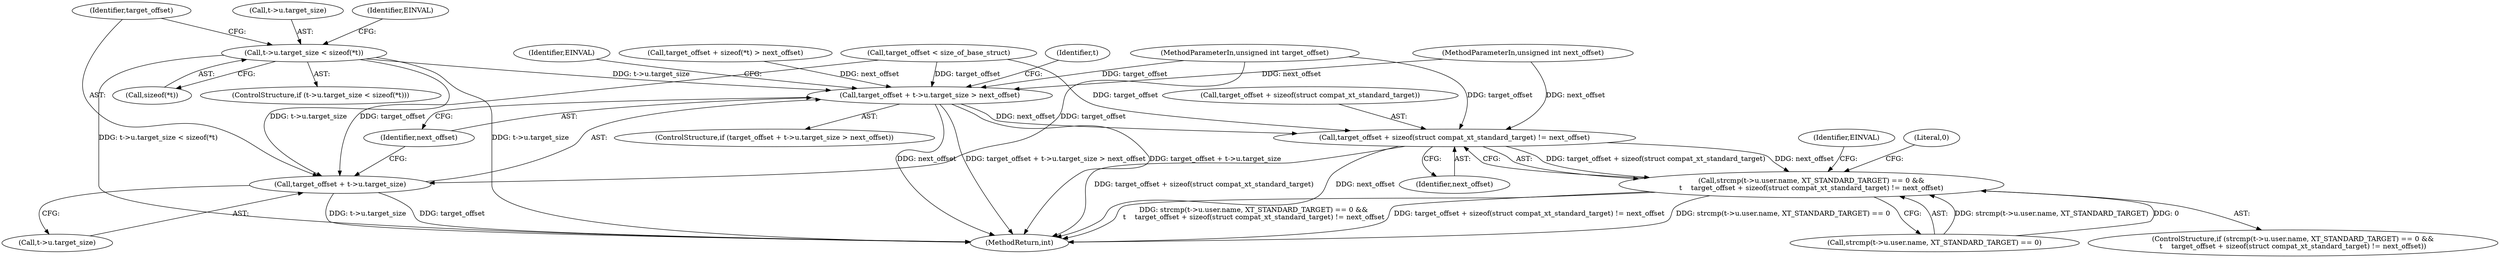 digraph "0_linux_ce683e5f9d045e5d67d1312a42b359cb2ab2a13c_6@API" {
"1000145" [label="(Call,t->u.target_size < sizeof(*t))"];
"1000158" [label="(Call,target_offset + t->u.target_size > next_offset)"];
"1000183" [label="(Call,target_offset + sizeof(struct compat_xt_standard_target) != next_offset)"];
"1000171" [label="(Call,strcmp(t->u.user.name, XT_STANDARD_TARGET) == 0 &&\n\t    target_offset + sizeof(struct compat_xt_standard_target) != next_offset)"];
"1000159" [label="(Call,target_offset + t->u.target_size)"];
"1000191" [label="(Identifier,EINVAL)"];
"1000177" [label="(Identifier,t)"];
"1000146" [label="(Call,t->u.target_size)"];
"1000183" [label="(Call,target_offset + sizeof(struct compat_xt_standard_target) != next_offset)"];
"1000169" [label="(Identifier,EINVAL)"];
"1000170" [label="(ControlStructure,if (strcmp(t->u.user.name, XT_STANDARD_TARGET) == 0 &&\n\t    target_offset + sizeof(struct compat_xt_standard_target) != next_offset))"];
"1000194" [label="(MethodReturn,int)"];
"1000166" [label="(Identifier,next_offset)"];
"1000144" [label="(ControlStructure,if (t->u.target_size < sizeof(*t)))"];
"1000160" [label="(Identifier,target_offset)"];
"1000158" [label="(Call,target_offset + t->u.target_size > next_offset)"];
"1000103" [label="(MethodParameterIn,unsigned int target_offset)"];
"1000151" [label="(Call,sizeof(*t))"];
"1000193" [label="(Literal,0)"];
"1000171" [label="(Call,strcmp(t->u.user.name, XT_STANDARD_TARGET) == 0 &&\n\t    target_offset + sizeof(struct compat_xt_standard_target) != next_offset)"];
"1000188" [label="(Identifier,next_offset)"];
"1000104" [label="(MethodParameterIn,unsigned int next_offset)"];
"1000157" [label="(ControlStructure,if (target_offset + t->u.target_size > next_offset))"];
"1000161" [label="(Call,t->u.target_size)"];
"1000156" [label="(Identifier,EINVAL)"];
"1000184" [label="(Call,target_offset + sizeof(struct compat_xt_standard_target))"];
"1000127" [label="(Call,target_offset + sizeof(*t) > next_offset)"];
"1000159" [label="(Call,target_offset + t->u.target_size)"];
"1000120" [label="(Call,target_offset < size_of_base_struct)"];
"1000172" [label="(Call,strcmp(t->u.user.name, XT_STANDARD_TARGET) == 0)"];
"1000145" [label="(Call,t->u.target_size < sizeof(*t))"];
"1000145" -> "1000144"  [label="AST: "];
"1000145" -> "1000151"  [label="CFG: "];
"1000146" -> "1000145"  [label="AST: "];
"1000151" -> "1000145"  [label="AST: "];
"1000156" -> "1000145"  [label="CFG: "];
"1000160" -> "1000145"  [label="CFG: "];
"1000145" -> "1000194"  [label="DDG: t->u.target_size"];
"1000145" -> "1000194"  [label="DDG: t->u.target_size < sizeof(*t)"];
"1000145" -> "1000158"  [label="DDG: t->u.target_size"];
"1000145" -> "1000159"  [label="DDG: t->u.target_size"];
"1000158" -> "1000157"  [label="AST: "];
"1000158" -> "1000166"  [label="CFG: "];
"1000159" -> "1000158"  [label="AST: "];
"1000166" -> "1000158"  [label="AST: "];
"1000169" -> "1000158"  [label="CFG: "];
"1000177" -> "1000158"  [label="CFG: "];
"1000158" -> "1000194"  [label="DDG: target_offset + t->u.target_size"];
"1000158" -> "1000194"  [label="DDG: next_offset"];
"1000158" -> "1000194"  [label="DDG: target_offset + t->u.target_size > next_offset"];
"1000103" -> "1000158"  [label="DDG: target_offset"];
"1000120" -> "1000158"  [label="DDG: target_offset"];
"1000127" -> "1000158"  [label="DDG: next_offset"];
"1000104" -> "1000158"  [label="DDG: next_offset"];
"1000158" -> "1000183"  [label="DDG: next_offset"];
"1000183" -> "1000171"  [label="AST: "];
"1000183" -> "1000188"  [label="CFG: "];
"1000184" -> "1000183"  [label="AST: "];
"1000188" -> "1000183"  [label="AST: "];
"1000171" -> "1000183"  [label="CFG: "];
"1000183" -> "1000194"  [label="DDG: next_offset"];
"1000183" -> "1000194"  [label="DDG: target_offset + sizeof(struct compat_xt_standard_target)"];
"1000183" -> "1000171"  [label="DDG: target_offset + sizeof(struct compat_xt_standard_target)"];
"1000183" -> "1000171"  [label="DDG: next_offset"];
"1000103" -> "1000183"  [label="DDG: target_offset"];
"1000120" -> "1000183"  [label="DDG: target_offset"];
"1000104" -> "1000183"  [label="DDG: next_offset"];
"1000171" -> "1000170"  [label="AST: "];
"1000171" -> "1000172"  [label="CFG: "];
"1000172" -> "1000171"  [label="AST: "];
"1000191" -> "1000171"  [label="CFG: "];
"1000193" -> "1000171"  [label="CFG: "];
"1000171" -> "1000194"  [label="DDG: strcmp(t->u.user.name, XT_STANDARD_TARGET) == 0"];
"1000171" -> "1000194"  [label="DDG: strcmp(t->u.user.name, XT_STANDARD_TARGET) == 0 &&\n\t    target_offset + sizeof(struct compat_xt_standard_target) != next_offset"];
"1000171" -> "1000194"  [label="DDG: target_offset + sizeof(struct compat_xt_standard_target) != next_offset"];
"1000172" -> "1000171"  [label="DDG: strcmp(t->u.user.name, XT_STANDARD_TARGET)"];
"1000172" -> "1000171"  [label="DDG: 0"];
"1000159" -> "1000161"  [label="CFG: "];
"1000160" -> "1000159"  [label="AST: "];
"1000161" -> "1000159"  [label="AST: "];
"1000166" -> "1000159"  [label="CFG: "];
"1000159" -> "1000194"  [label="DDG: target_offset"];
"1000159" -> "1000194"  [label="DDG: t->u.target_size"];
"1000103" -> "1000159"  [label="DDG: target_offset"];
"1000120" -> "1000159"  [label="DDG: target_offset"];
}
